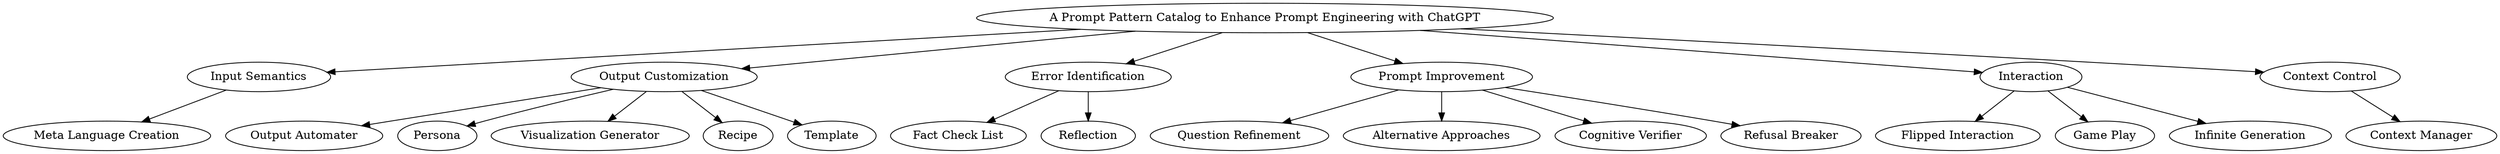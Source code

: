 digraph G {
"A Prompt Pattern Catalog to Enhance Prompt Engineering with ChatGPT";
"Input Semantics";
"A Prompt Pattern Catalog to Enhance Prompt Engineering with ChatGPT" -> "Input Semantics";
"Meta Language Creation";
"Input Semantics" -> "Meta Language Creation";
"Output Customization";
"A Prompt Pattern Catalog to Enhance Prompt Engineering with ChatGPT" -> "Output Customization";
"Output Automater";
"Output Customization" -> "Output Automater";
Persona;
"Output Customization" -> Persona;
"Visualization Generator";
"Output Customization" -> "Visualization Generator";
Recipe;
"Output Customization" -> Recipe;
Template;
"Output Customization" -> Template;
"Error Identification";
"A Prompt Pattern Catalog to Enhance Prompt Engineering with ChatGPT" -> "Error Identification";
"Fact Check List";
"Error Identification" -> "Fact Check List";
Reflection;
"Error Identification" -> Reflection;
"Prompt Improvement";
"A Prompt Pattern Catalog to Enhance Prompt Engineering with ChatGPT" -> "Prompt Improvement";
"Question Refinement";
"Prompt Improvement" -> "Question Refinement";
"Alternative Approaches";
"Prompt Improvement" -> "Alternative Approaches";
"Cognitive Verifier";
"Prompt Improvement" -> "Cognitive Verifier";
"Refusal Breaker";
"Prompt Improvement" -> "Refusal Breaker";
Interaction;
"A Prompt Pattern Catalog to Enhance Prompt Engineering with ChatGPT" -> Interaction;
"Flipped Interaction";
Interaction -> "Flipped Interaction";
"Game Play";
Interaction -> "Game Play";
"Infinite Generation";
Interaction -> "Infinite Generation";
"Context Control";
"A Prompt Pattern Catalog to Enhance Prompt Engineering with ChatGPT" -> "Context Control";
"Context Manager";
"Context Control" -> "Context Manager";
}

